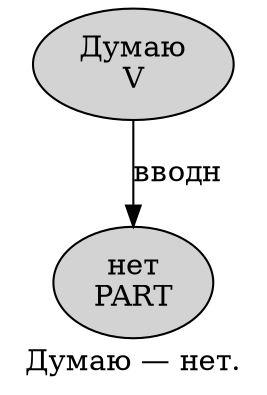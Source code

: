 digraph SENTENCE_2057 {
	graph [label="Думаю — нет."]
	node [style=filled]
		0 [label="Думаю
V" color="" fillcolor=lightgray penwidth=1 shape=ellipse]
		2 [label="нет
PART" color="" fillcolor=lightgray penwidth=1 shape=ellipse]
			0 -> 2 [label="вводн"]
}